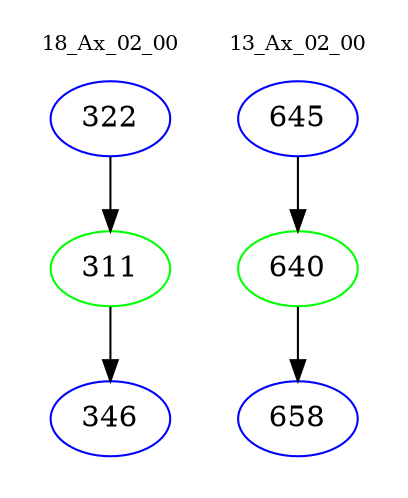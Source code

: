 digraph{
subgraph cluster_0 {
color = white
label = "18_Ax_02_00";
fontsize=10;
T0_322 [label="322", color="blue"]
T0_322 -> T0_311 [color="black"]
T0_311 [label="311", color="green"]
T0_311 -> T0_346 [color="black"]
T0_346 [label="346", color="blue"]
}
subgraph cluster_1 {
color = white
label = "13_Ax_02_00";
fontsize=10;
T1_645 [label="645", color="blue"]
T1_645 -> T1_640 [color="black"]
T1_640 [label="640", color="green"]
T1_640 -> T1_658 [color="black"]
T1_658 [label="658", color="blue"]
}
}
